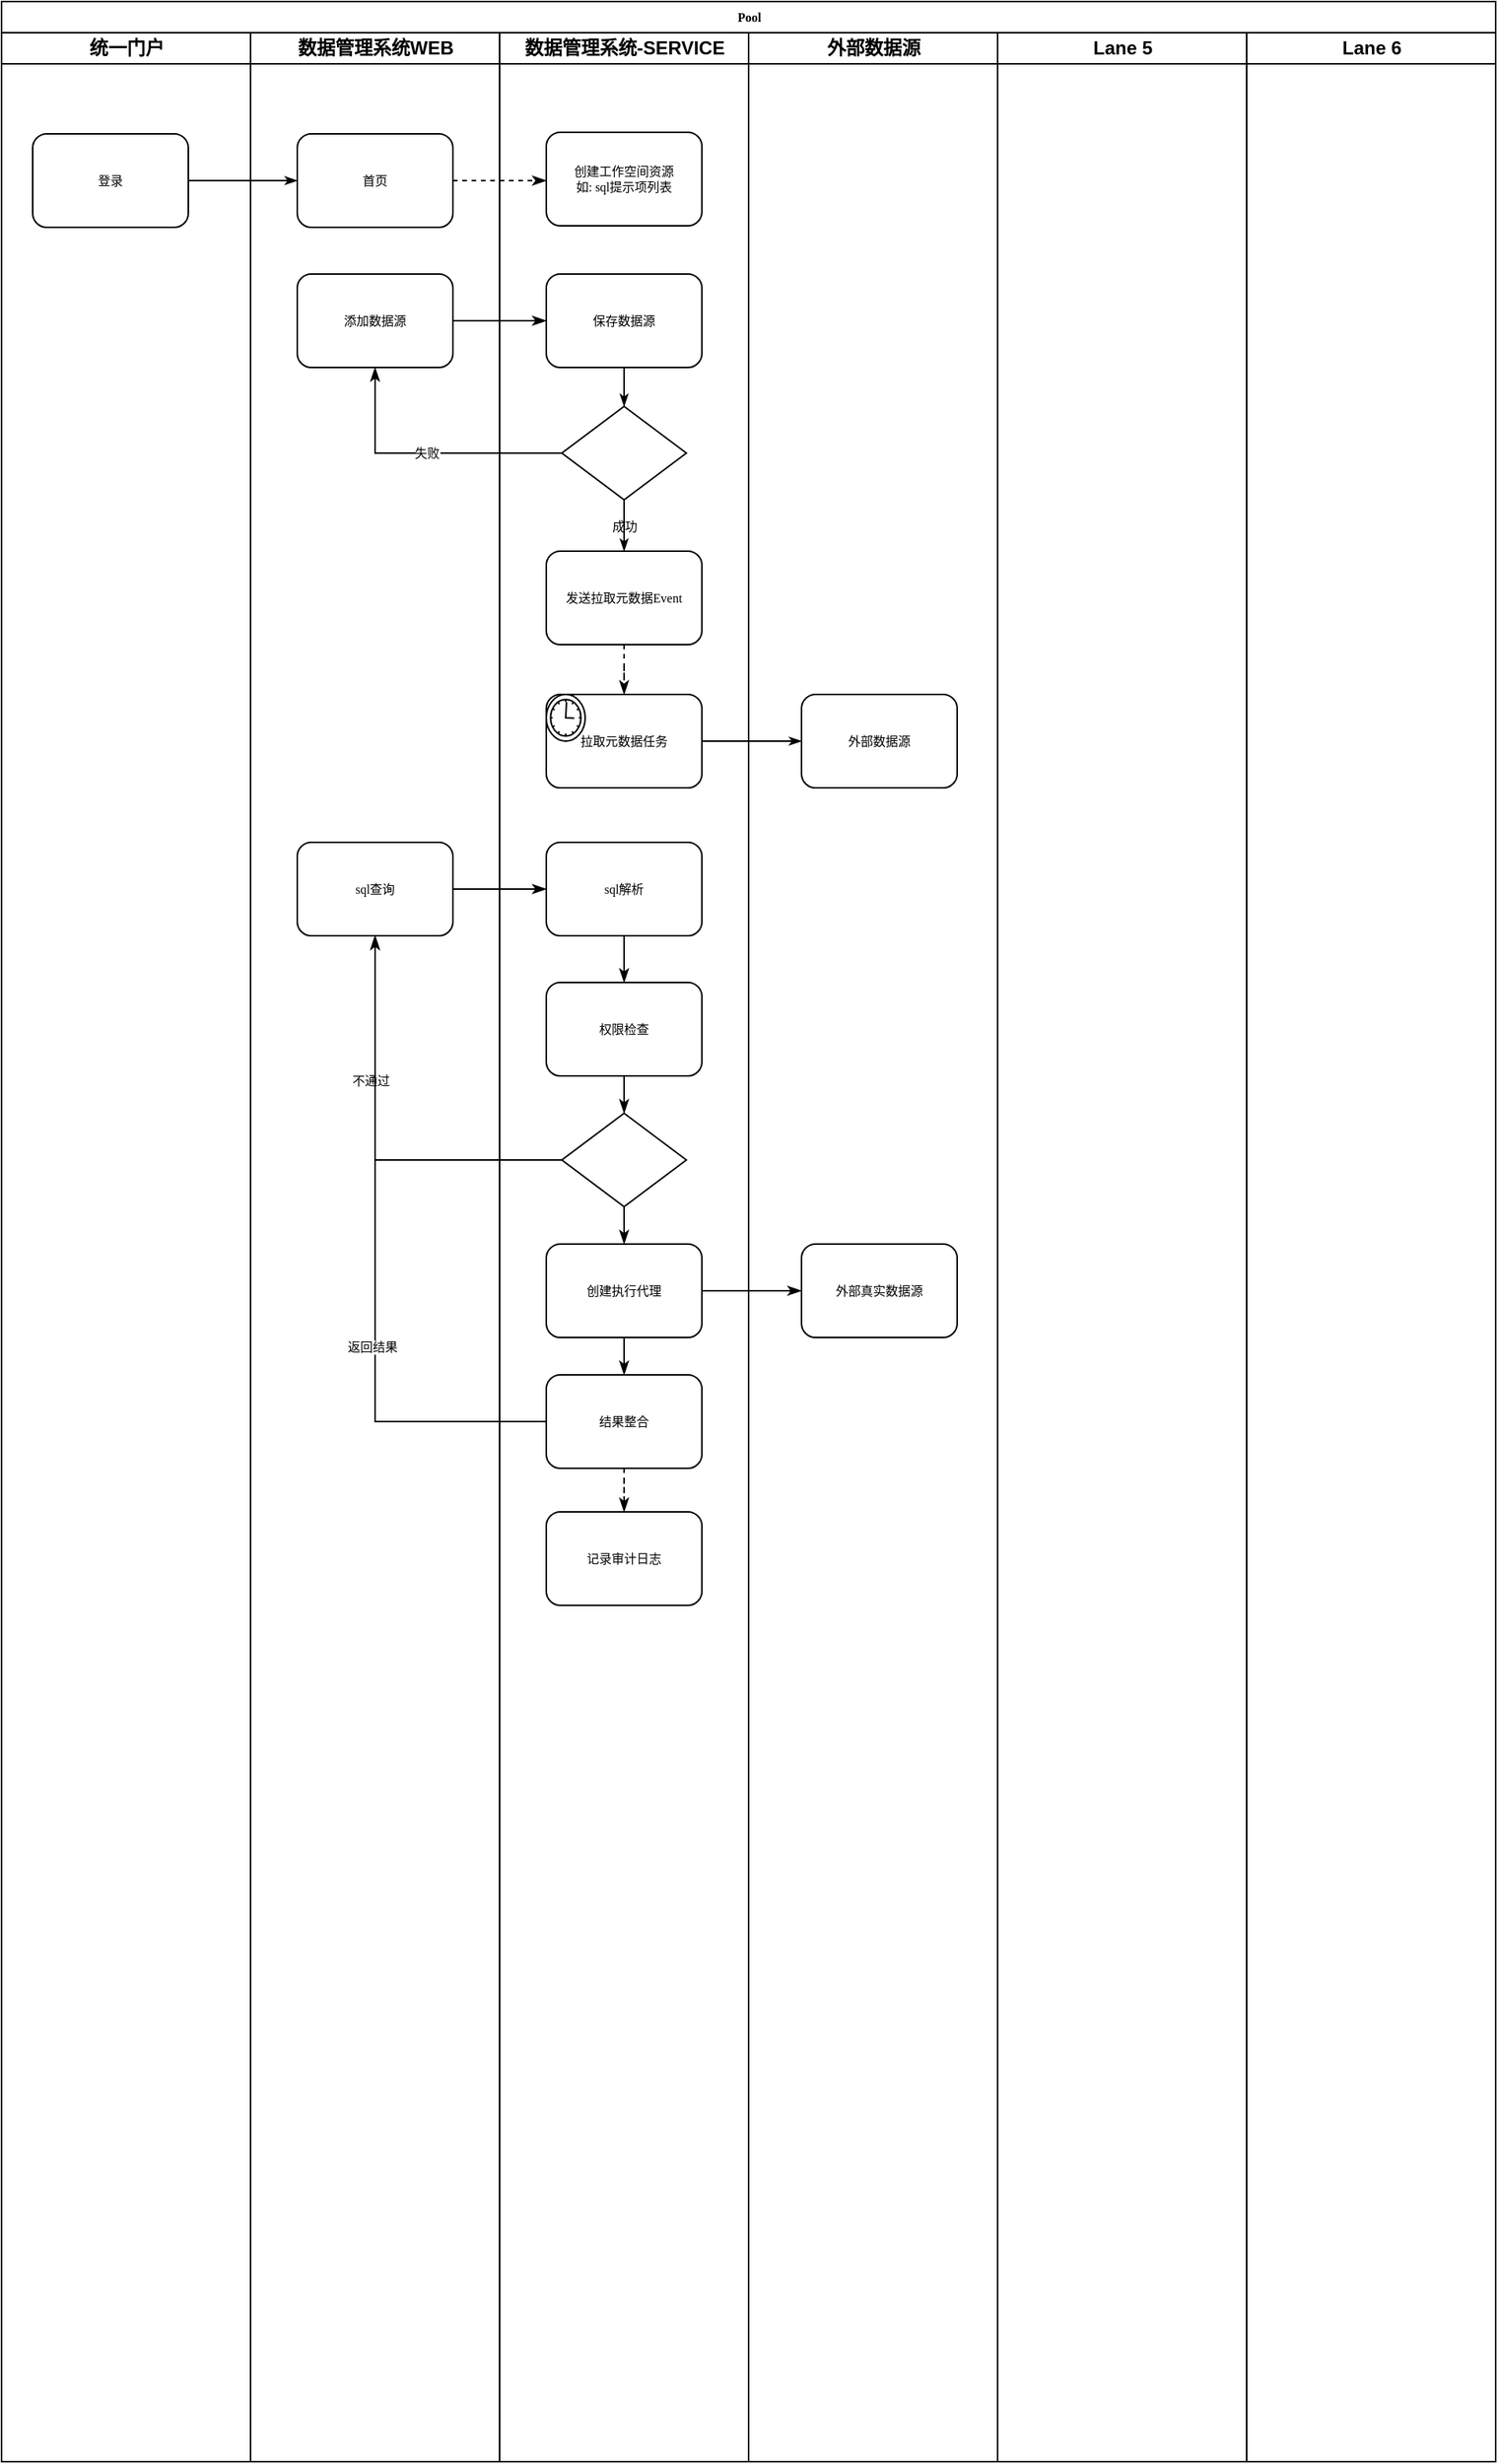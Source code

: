 <mxfile version="12.2.9" type="github" pages="1">
  <diagram name="Page-1" id="74e2e168-ea6b-b213-b513-2b3c1d86103e">
    <mxGraphModel dx="1049" dy="448" grid="1" gridSize="10" guides="1" tooltips="1" connect="1" arrows="1" fold="1" page="1" pageScale="1" pageWidth="1100" pageHeight="850" background="#ffffff" math="0" shadow="0">
      <root>
        <mxCell id="0"/>
        <mxCell id="1" parent="0"/>
        <mxCell id="77e6c97f196da883-1" value="Pool" style="swimlane;html=1;childLayout=stackLayout;startSize=20;rounded=0;shadow=0;labelBackgroundColor=none;strokeWidth=1;fontFamily=Verdana;fontSize=8;align=center;" parent="1" vertex="1">
          <mxGeometry x="70" y="40" width="960" height="1580" as="geometry"/>
        </mxCell>
        <mxCell id="77e6c97f196da883-2" value="统一门户" style="swimlane;html=1;startSize=20;" parent="77e6c97f196da883-1" vertex="1">
          <mxGeometry y="20" width="160" height="1560" as="geometry"/>
        </mxCell>
        <mxCell id="77e6c97f196da883-8" value="登录" style="rounded=1;whiteSpace=wrap;html=1;shadow=0;labelBackgroundColor=none;strokeWidth=1;fontFamily=Verdana;fontSize=8;align=center;" parent="77e6c97f196da883-2" vertex="1">
          <mxGeometry x="20" y="65" width="100" height="60" as="geometry"/>
        </mxCell>
        <mxCell id="77e6c97f196da883-26" style="edgeStyle=orthogonalEdgeStyle;rounded=1;html=1;labelBackgroundColor=none;startArrow=none;startFill=0;startSize=5;endArrow=classicThin;endFill=1;endSize=5;jettySize=auto;orthogonalLoop=1;strokeWidth=1;fontFamily=Verdana;fontSize=8" parent="77e6c97f196da883-1" source="77e6c97f196da883-8" target="77e6c97f196da883-11" edge="1">
          <mxGeometry relative="1" as="geometry"/>
        </mxCell>
        <mxCell id="107ba76e4e335f99-1" style="edgeStyle=orthogonalEdgeStyle;rounded=1;html=1;labelBackgroundColor=none;startArrow=none;startFill=0;startSize=5;endArrow=classicThin;endFill=1;endSize=5;jettySize=auto;orthogonalLoop=1;strokeWidth=1;fontFamily=Verdana;fontSize=8" parent="77e6c97f196da883-1" source="77e6c97f196da883-17" target="77e6c97f196da883-18" edge="1">
          <mxGeometry relative="1" as="geometry"/>
        </mxCell>
        <mxCell id="77e6c97f196da883-3" value="数据管理系统WEB" style="swimlane;html=1;startSize=20;" parent="77e6c97f196da883-1" vertex="1">
          <mxGeometry x="160" y="20" width="160" height="1560" as="geometry"/>
        </mxCell>
        <mxCell id="77e6c97f196da883-11" value="首页" style="rounded=1;whiteSpace=wrap;html=1;shadow=0;labelBackgroundColor=none;strokeWidth=1;fontFamily=Verdana;fontSize=8;align=center;" parent="77e6c97f196da883-3" vertex="1">
          <mxGeometry x="30" y="65" width="100" height="60" as="geometry"/>
        </mxCell>
        <mxCell id="eJXi0MFFQhLOobJJZis1-4" value="添加数据源" style="rounded=1;whiteSpace=wrap;html=1;shadow=0;labelBackgroundColor=none;strokeWidth=1;fontFamily=Verdana;fontSize=8;align=center;" vertex="1" parent="77e6c97f196da883-3">
          <mxGeometry x="30" y="155" width="100" height="60" as="geometry"/>
        </mxCell>
        <mxCell id="eJXi0MFFQhLOobJJZis1-13" value="sql查询" style="rounded=1;whiteSpace=wrap;html=1;shadow=0;labelBackgroundColor=none;strokeWidth=1;fontFamily=Verdana;fontSize=8;align=center;" vertex="1" parent="77e6c97f196da883-3">
          <mxGeometry x="30" y="520" width="100" height="60" as="geometry"/>
        </mxCell>
        <mxCell id="77e6c97f196da883-4" value="数据管理系统-SERVICE" style="swimlane;html=1;startSize=20;" parent="77e6c97f196da883-1" vertex="1">
          <mxGeometry x="320" y="20" width="160" height="1560" as="geometry"/>
        </mxCell>
        <mxCell id="77e6c97f196da883-12" value="保存数据源" style="rounded=1;whiteSpace=wrap;html=1;shadow=0;labelBackgroundColor=none;strokeWidth=1;fontFamily=Verdana;fontSize=8;align=center;" parent="77e6c97f196da883-4" vertex="1">
          <mxGeometry x="30" y="155" width="100" height="60" as="geometry"/>
        </mxCell>
        <mxCell id="77e6c97f196da883-13" value="" style="rhombus;whiteSpace=wrap;html=1;rounded=0;shadow=0;labelBackgroundColor=none;strokeWidth=1;fontFamily=Verdana;fontSize=8;align=center;" parent="77e6c97f196da883-4" vertex="1">
          <mxGeometry x="40" y="240" width="80" height="60" as="geometry"/>
        </mxCell>
        <mxCell id="77e6c97f196da883-29" style="edgeStyle=orthogonalEdgeStyle;rounded=1;html=1;labelBackgroundColor=none;startArrow=none;startFill=0;startSize=5;endArrow=classicThin;endFill=1;endSize=5;jettySize=auto;orthogonalLoop=1;strokeWidth=1;fontFamily=Verdana;fontSize=8" parent="77e6c97f196da883-4" source="77e6c97f196da883-12" target="77e6c97f196da883-13" edge="1">
          <mxGeometry relative="1" as="geometry"/>
        </mxCell>
        <mxCell id="eJXi0MFFQhLOobJJZis1-3" value="创建工作空间资源&lt;br&gt;如: sql提示项列表" style="rounded=1;whiteSpace=wrap;html=1;shadow=0;labelBackgroundColor=none;strokeWidth=1;fontFamily=Verdana;fontSize=8;align=center;" vertex="1" parent="77e6c97f196da883-4">
          <mxGeometry x="30" y="64" width="100" height="60" as="geometry"/>
        </mxCell>
        <mxCell id="eJXi0MFFQhLOobJJZis1-8" value="" style="edgeStyle=orthogonalEdgeStyle;rounded=0;orthogonalLoop=1;jettySize=auto;html=1;endArrow=classicThin;endFill=1;fontSize=8;dashed=1;" edge="1" parent="77e6c97f196da883-4" source="77e6c97f196da883-15" target="77e6c97f196da883-17">
          <mxGeometry relative="1" as="geometry"/>
        </mxCell>
        <mxCell id="77e6c97f196da883-15" value="发送拉取元数据Event" style="rounded=1;whiteSpace=wrap;html=1;shadow=0;labelBackgroundColor=none;strokeWidth=1;fontFamily=Verdana;fontSize=8;align=center;" parent="77e6c97f196da883-4" vertex="1">
          <mxGeometry x="30" y="333" width="100" height="60" as="geometry"/>
        </mxCell>
        <mxCell id="77e6c97f196da883-33" value="成功" style="edgeStyle=orthogonalEdgeStyle;rounded=1;html=1;labelBackgroundColor=none;startArrow=none;startFill=0;startSize=5;endArrow=classicThin;endFill=1;endSize=5;jettySize=auto;orthogonalLoop=1;strokeWidth=1;fontFamily=Verdana;fontSize=8" parent="77e6c97f196da883-4" source="77e6c97f196da883-13" target="77e6c97f196da883-15" edge="1">
          <mxGeometry relative="1" as="geometry"/>
        </mxCell>
        <mxCell id="eJXi0MFFQhLOobJJZis1-11" value="" style="group" vertex="1" connectable="0" parent="77e6c97f196da883-4">
          <mxGeometry x="30" y="425" width="100" height="60" as="geometry"/>
        </mxCell>
        <mxCell id="77e6c97f196da883-17" value="拉取元数据任务" style="rounded=1;whiteSpace=wrap;html=1;shadow=0;labelBackgroundColor=none;strokeWidth=1;fontFamily=Verdana;fontSize=8;align=center;" parent="eJXi0MFFQhLOobJJZis1-11" vertex="1">
          <mxGeometry width="100" height="60" as="geometry"/>
        </mxCell>
        <mxCell id="eJXi0MFFQhLOobJJZis1-10" value="" style="shape=mxgraph.bpmn.shape;html=1;verticalLabelPosition=bottom;labelBackgroundColor=#ffffff;verticalAlign=top;align=center;perimeter=ellipsePerimeter;outlineConnect=0;outline=standard;symbol=timer;fontSize=8;" vertex="1" parent="eJXi0MFFQhLOobJJZis1-11">
          <mxGeometry width="25" height="30" as="geometry"/>
        </mxCell>
        <mxCell id="eJXi0MFFQhLOobJJZis1-17" value="" style="edgeStyle=orthogonalEdgeStyle;rounded=0;orthogonalLoop=1;jettySize=auto;html=1;endArrow=classicThin;endFill=1;fontSize=8;" edge="1" parent="77e6c97f196da883-4" source="77e6c97f196da883-19" target="eJXi0MFFQhLOobJJZis1-16">
          <mxGeometry relative="1" as="geometry"/>
        </mxCell>
        <mxCell id="77e6c97f196da883-19" value="sql解析" style="rounded=1;whiteSpace=wrap;html=1;shadow=0;labelBackgroundColor=none;strokeWidth=1;fontFamily=Verdana;fontSize=8;align=center;" parent="77e6c97f196da883-4" vertex="1">
          <mxGeometry x="30" y="520" width="100" height="60" as="geometry"/>
        </mxCell>
        <mxCell id="eJXi0MFFQhLOobJJZis1-22" value="" style="edgeStyle=orthogonalEdgeStyle;rounded=0;orthogonalLoop=1;jettySize=auto;html=1;endArrow=classicThin;endFill=1;fontSize=8;" edge="1" parent="77e6c97f196da883-4" source="eJXi0MFFQhLOobJJZis1-15" target="eJXi0MFFQhLOobJJZis1-21">
          <mxGeometry relative="1" as="geometry"/>
        </mxCell>
        <mxCell id="eJXi0MFFQhLOobJJZis1-15" value="" style="rhombus;whiteSpace=wrap;html=1;rounded=0;shadow=0;labelBackgroundColor=none;strokeWidth=1;fontFamily=Verdana;fontSize=8;align=center;" vertex="1" parent="77e6c97f196da883-4">
          <mxGeometry x="40" y="694" width="80" height="60" as="geometry"/>
        </mxCell>
        <mxCell id="eJXi0MFFQhLOobJJZis1-18" value="" style="edgeStyle=orthogonalEdgeStyle;rounded=0;orthogonalLoop=1;jettySize=auto;html=1;endArrow=classicThin;endFill=1;fontSize=8;" edge="1" parent="77e6c97f196da883-4" source="eJXi0MFFQhLOobJJZis1-16" target="eJXi0MFFQhLOobJJZis1-15">
          <mxGeometry relative="1" as="geometry"/>
        </mxCell>
        <mxCell id="eJXi0MFFQhLOobJJZis1-16" value="权限检查" style="rounded=1;whiteSpace=wrap;html=1;shadow=0;labelBackgroundColor=none;strokeWidth=1;fontFamily=Verdana;fontSize=8;align=center;" vertex="1" parent="77e6c97f196da883-4">
          <mxGeometry x="30" y="610" width="100" height="60" as="geometry"/>
        </mxCell>
        <mxCell id="eJXi0MFFQhLOobJJZis1-26" value="" style="edgeStyle=orthogonalEdgeStyle;rounded=0;orthogonalLoop=1;jettySize=auto;html=1;endArrow=classicThin;endFill=1;fontSize=8;" edge="1" parent="77e6c97f196da883-4" source="eJXi0MFFQhLOobJJZis1-21" target="eJXi0MFFQhLOobJJZis1-25">
          <mxGeometry relative="1" as="geometry"/>
        </mxCell>
        <mxCell id="eJXi0MFFQhLOobJJZis1-21" value="创建执行代理" style="rounded=1;whiteSpace=wrap;html=1;shadow=0;labelBackgroundColor=none;strokeWidth=1;fontFamily=Verdana;fontSize=8;align=center;" vertex="1" parent="77e6c97f196da883-4">
          <mxGeometry x="30" y="778" width="100" height="60" as="geometry"/>
        </mxCell>
        <mxCell id="eJXi0MFFQhLOobJJZis1-30" value="" style="edgeStyle=orthogonalEdgeStyle;rounded=0;orthogonalLoop=1;jettySize=auto;html=1;endArrow=classicThin;endFill=1;fontSize=8;dashed=1;" edge="1" parent="77e6c97f196da883-4" source="eJXi0MFFQhLOobJJZis1-25" target="eJXi0MFFQhLOobJJZis1-29">
          <mxGeometry relative="1" as="geometry"/>
        </mxCell>
        <mxCell id="eJXi0MFFQhLOobJJZis1-25" value="结果整合" style="rounded=1;whiteSpace=wrap;html=1;shadow=0;labelBackgroundColor=none;strokeWidth=1;fontFamily=Verdana;fontSize=8;align=center;" vertex="1" parent="77e6c97f196da883-4">
          <mxGeometry x="30" y="862" width="100" height="60" as="geometry"/>
        </mxCell>
        <mxCell id="eJXi0MFFQhLOobJJZis1-29" value="记录审计日志" style="rounded=1;whiteSpace=wrap;html=1;shadow=0;labelBackgroundColor=none;strokeWidth=1;fontFamily=Verdana;fontSize=8;align=center;" vertex="1" parent="77e6c97f196da883-4">
          <mxGeometry x="30" y="950" width="100" height="60" as="geometry"/>
        </mxCell>
        <mxCell id="77e6c97f196da883-5" value="外部数据源" style="swimlane;html=1;startSize=20;" parent="77e6c97f196da883-1" vertex="1">
          <mxGeometry x="480" y="20" width="160" height="1560" as="geometry"/>
        </mxCell>
        <mxCell id="77e6c97f196da883-18" value="外部数据源" style="rounded=1;whiteSpace=wrap;html=1;shadow=0;labelBackgroundColor=none;strokeWidth=1;fontFamily=Verdana;fontSize=8;align=center;" parent="77e6c97f196da883-5" vertex="1">
          <mxGeometry x="34" y="425" width="100" height="60" as="geometry"/>
        </mxCell>
        <mxCell id="eJXi0MFFQhLOobJJZis1-23" value="外部真实数据源" style="rounded=1;whiteSpace=wrap;html=1;shadow=0;labelBackgroundColor=none;strokeWidth=1;fontFamily=Verdana;fontSize=8;align=center;" vertex="1" parent="77e6c97f196da883-5">
          <mxGeometry x="34" y="778" width="100" height="60" as="geometry"/>
        </mxCell>
        <mxCell id="77e6c97f196da883-6" value="Lane 5" style="swimlane;html=1;startSize=20;" parent="77e6c97f196da883-1" vertex="1">
          <mxGeometry x="640" y="20" width="160" height="1560" as="geometry"/>
        </mxCell>
        <mxCell id="77e6c97f196da883-7" value="Lane 6" style="swimlane;html=1;startSize=20;" parent="77e6c97f196da883-1" vertex="1">
          <mxGeometry x="800" y="20" width="160" height="1560" as="geometry"/>
        </mxCell>
        <mxCell id="eJXi0MFFQhLOobJJZis1-5" style="edgeStyle=orthogonalEdgeStyle;rounded=0;orthogonalLoop=1;jettySize=auto;html=1;entryX=0;entryY=0.5;entryDx=0;entryDy=0;endArrow=classicThin;endFill=1;fontSize=8;" edge="1" parent="77e6c97f196da883-1" source="eJXi0MFFQhLOobJJZis1-4" target="77e6c97f196da883-12">
          <mxGeometry relative="1" as="geometry"/>
        </mxCell>
        <mxCell id="eJXi0MFFQhLOobJJZis1-6" value="失败" style="edgeStyle=orthogonalEdgeStyle;rounded=0;orthogonalLoop=1;jettySize=auto;html=1;entryX=0.5;entryY=1;entryDx=0;entryDy=0;endArrow=classicThin;endFill=1;fontSize=8;" edge="1" parent="77e6c97f196da883-1" source="77e6c97f196da883-13" target="eJXi0MFFQhLOobJJZis1-4">
          <mxGeometry relative="1" as="geometry"/>
        </mxCell>
        <mxCell id="eJXi0MFFQhLOobJJZis1-14" value="" style="edgeStyle=orthogonalEdgeStyle;rounded=0;orthogonalLoop=1;jettySize=auto;html=1;endArrow=classicThin;endFill=1;fontSize=8;" edge="1" parent="77e6c97f196da883-1" source="eJXi0MFFQhLOobJJZis1-13" target="77e6c97f196da883-19">
          <mxGeometry relative="1" as="geometry"/>
        </mxCell>
        <mxCell id="eJXi0MFFQhLOobJJZis1-19" value="" style="edgeStyle=orthogonalEdgeStyle;rounded=0;orthogonalLoop=1;jettySize=auto;html=1;endArrow=classicThin;endFill=1;fontSize=8;entryX=0.5;entryY=1;entryDx=0;entryDy=0;" edge="1" parent="77e6c97f196da883-1" source="eJXi0MFFQhLOobJJZis1-15" target="eJXi0MFFQhLOobJJZis1-13">
          <mxGeometry relative="1" as="geometry">
            <Array as="points">
              <mxPoint x="240" y="744"/>
            </Array>
          </mxGeometry>
        </mxCell>
        <mxCell id="eJXi0MFFQhLOobJJZis1-20" value="不通过" style="text;html=1;align=center;verticalAlign=middle;resizable=0;points=[];;labelBackgroundColor=#ffffff;fontSize=8;" vertex="1" connectable="0" parent="eJXi0MFFQhLOobJJZis1-19">
          <mxGeometry x="-0.091" y="-51" relative="1" as="geometry">
            <mxPoint x="-54" y="-51" as="offset"/>
          </mxGeometry>
        </mxCell>
        <mxCell id="eJXi0MFFQhLOobJJZis1-24" value="" style="edgeStyle=orthogonalEdgeStyle;rounded=0;orthogonalLoop=1;jettySize=auto;html=1;endArrow=classicThin;endFill=1;fontSize=8;" edge="1" parent="77e6c97f196da883-1" source="eJXi0MFFQhLOobJJZis1-21" target="eJXi0MFFQhLOobJJZis1-23">
          <mxGeometry relative="1" as="geometry"/>
        </mxCell>
        <mxCell id="eJXi0MFFQhLOobJJZis1-27" style="edgeStyle=orthogonalEdgeStyle;rounded=0;orthogonalLoop=1;jettySize=auto;html=1;entryX=0.5;entryY=1;entryDx=0;entryDy=0;endArrow=classicThin;endFill=1;fontSize=8;" edge="1" parent="77e6c97f196da883-1" source="eJXi0MFFQhLOobJJZis1-25" target="eJXi0MFFQhLOobJJZis1-13">
          <mxGeometry relative="1" as="geometry"/>
        </mxCell>
        <mxCell id="eJXi0MFFQhLOobJJZis1-28" value="返回结果" style="text;html=1;align=center;verticalAlign=middle;resizable=0;points=[];;labelBackgroundColor=#ffffff;fontSize=8;" vertex="1" connectable="0" parent="eJXi0MFFQhLOobJJZis1-27">
          <mxGeometry x="-0.479" y="-48" relative="1" as="geometry">
            <mxPoint x="-50" y="-48" as="offset"/>
          </mxGeometry>
        </mxCell>
        <mxCell id="eJXi0MFFQhLOobJJZis1-2" style="edgeStyle=orthogonalEdgeStyle;rounded=0;orthogonalLoop=1;jettySize=auto;html=1;fontSize=8;dashed=1;endArrow=classicThin;endFill=1;" edge="1" parent="1" source="77e6c97f196da883-11">
          <mxGeometry relative="1" as="geometry">
            <mxPoint x="420" y="155" as="targetPoint"/>
          </mxGeometry>
        </mxCell>
      </root>
    </mxGraphModel>
  </diagram>
</mxfile>
